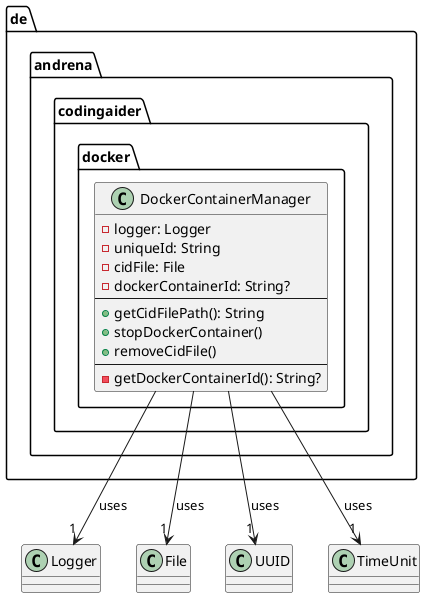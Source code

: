 @startuml

package "de.andrena.codingaider.docker" {
    class DockerContainerManager {
        - logger: Logger
        - uniqueId: String
        - cidFile: File
        - dockerContainerId: String?
        --
        + getCidFilePath(): String
        + stopDockerContainer()
        + removeCidFile()
        --
        - getDockerContainerId(): String?
    }
}

DockerContainerManager --> "1" Logger : uses
DockerContainerManager --> "1" File : uses
DockerContainerManager --> "1" UUID : uses
DockerContainerManager --> "1" TimeUnit : uses

@enduml
